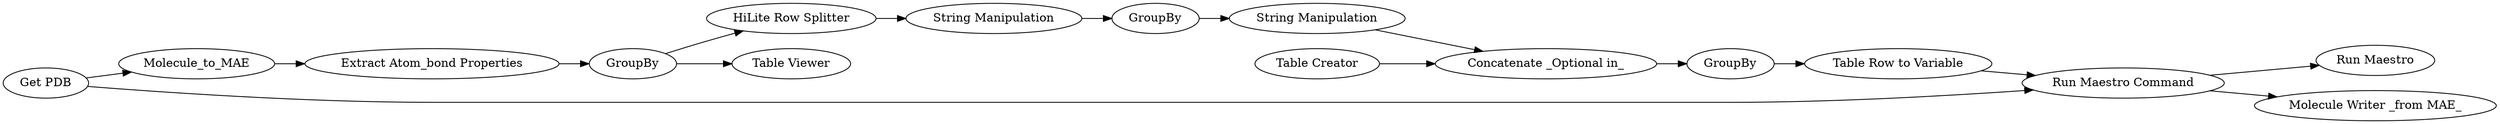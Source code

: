 digraph {
	15198 -> 15208
	15206 -> 15207
	15211 -> 15213
	15197 -> 15212
	15204 -> 15205
	15201 -> 15200
	15213 -> 15202
	15205 -> 15206
	15198 -> 15210
	15213 -> 15214
	15197 -> 15198
	15200 -> 15203
	15203 -> 15205
	15212 -> 15211
	15207 -> 15198
	15202 -> 15201
	15206 [label=GroupBy]
	15207 [label="Table Row to Variable"]
	15211 [label="Extract Atom_bond Properties"]
	15200 [label=GroupBy]
	15204 [label="Table Creator"]
	15208 [label="Run Maestro"]
	15203 [label="String Manipulation"]
	15198 [label="Run Maestro Command"]
	15212 [label=Molecule_to_MAE]
	15214 [label="Table Viewer"]
	15197 [label="Get PDB"]
	15201 [label="String Manipulation"]
	15210 [label="Molecule Writer _from MAE_"]
	15202 [label="HiLite Row Splitter"]
	15213 [label=GroupBy]
	15205 [label="Concatenate _Optional in_"]
	rankdir=LR
}

